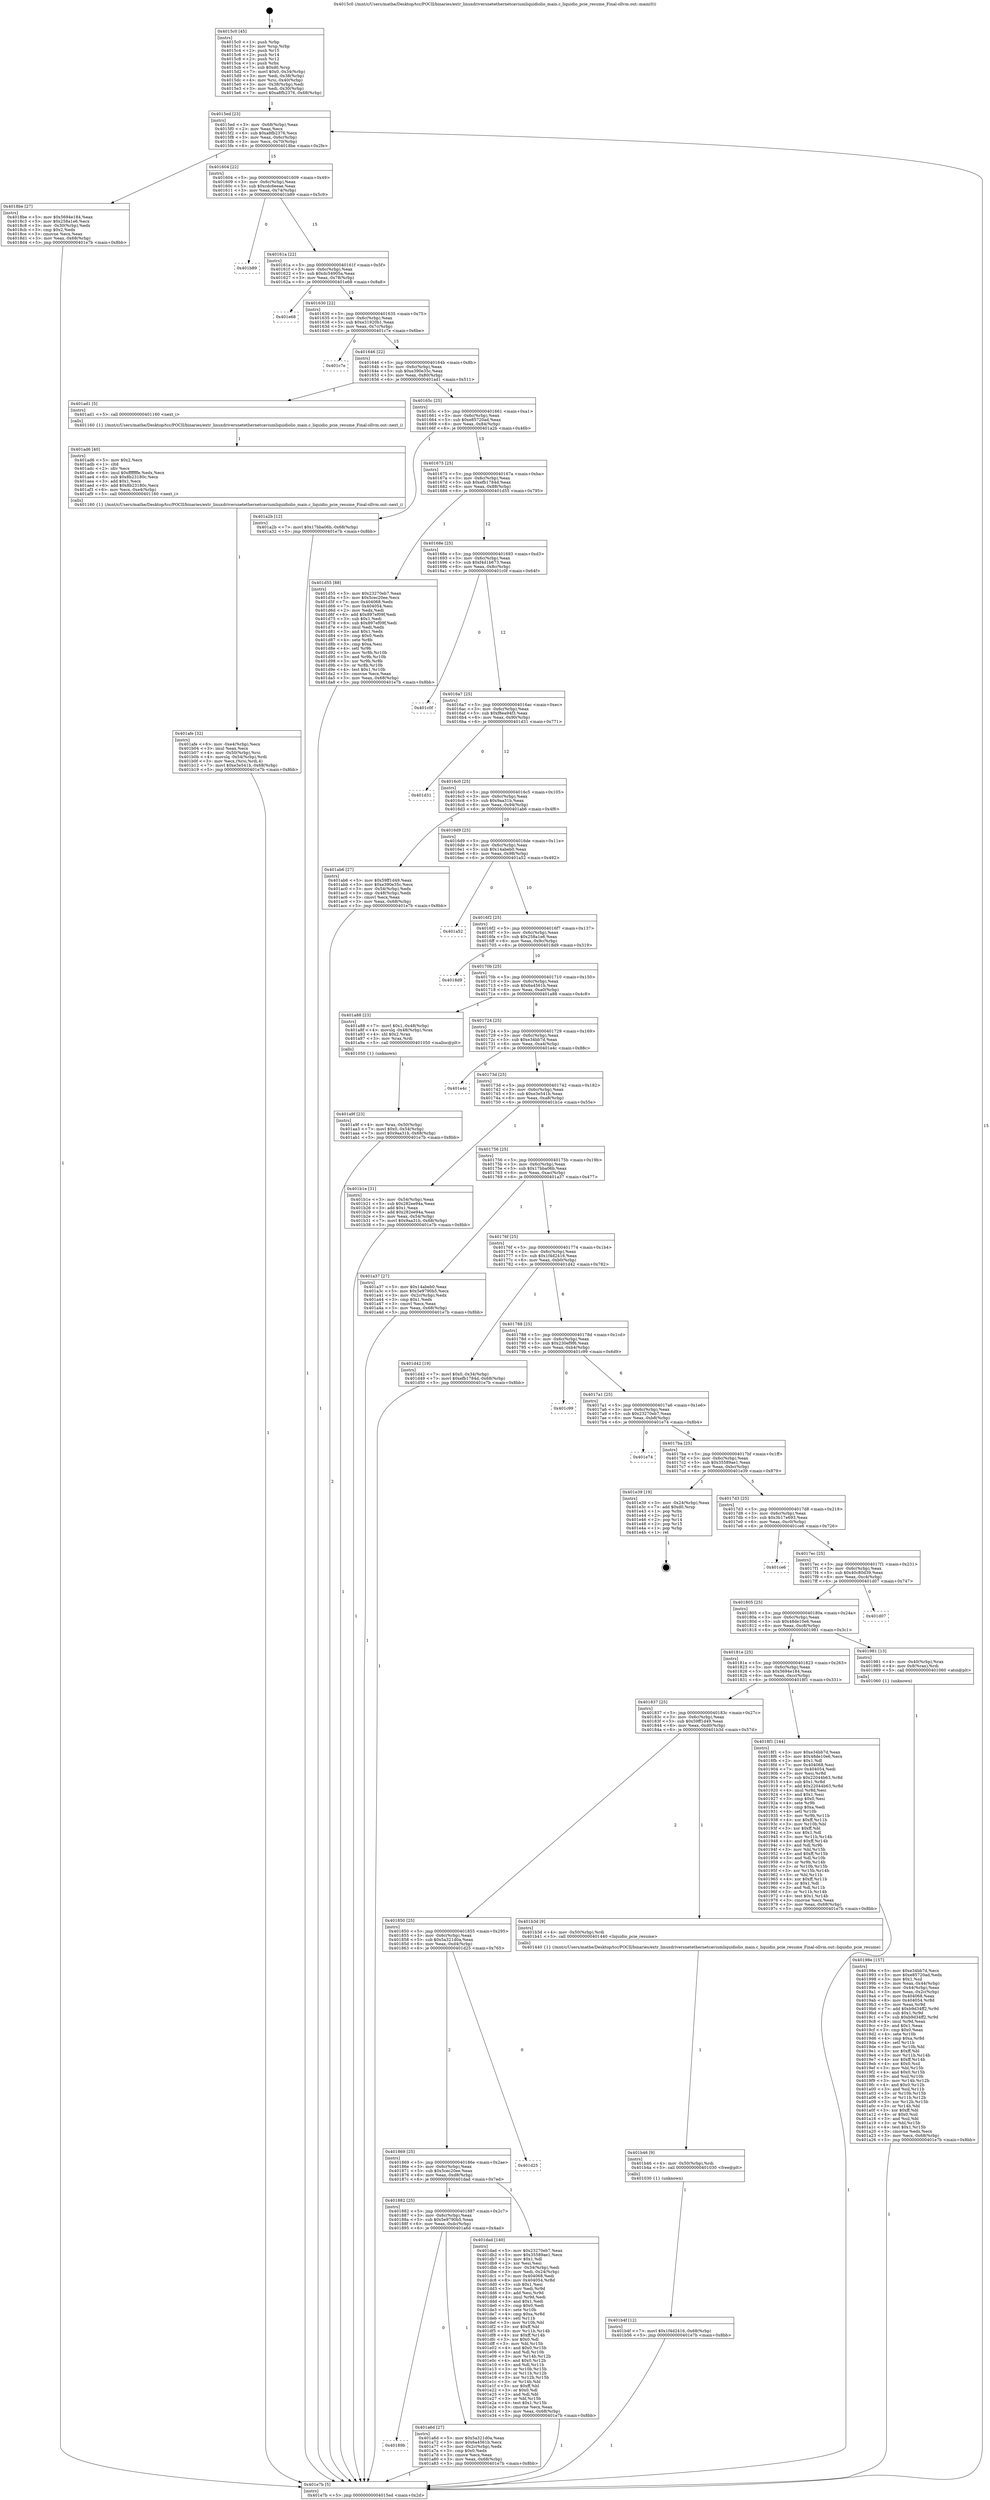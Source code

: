 digraph "0x4015c0" {
  label = "0x4015c0 (/mnt/c/Users/mathe/Desktop/tcc/POCII/binaries/extr_linuxdriversnetethernetcaviumliquidiolio_main.c_liquidio_pcie_resume_Final-ollvm.out::main(0))"
  labelloc = "t"
  node[shape=record]

  Entry [label="",width=0.3,height=0.3,shape=circle,fillcolor=black,style=filled]
  "0x4015ed" [label="{
     0x4015ed [23]\l
     | [instrs]\l
     &nbsp;&nbsp;0x4015ed \<+3\>: mov -0x68(%rbp),%eax\l
     &nbsp;&nbsp;0x4015f0 \<+2\>: mov %eax,%ecx\l
     &nbsp;&nbsp;0x4015f2 \<+6\>: sub $0xa8fb2376,%ecx\l
     &nbsp;&nbsp;0x4015f8 \<+3\>: mov %eax,-0x6c(%rbp)\l
     &nbsp;&nbsp;0x4015fb \<+3\>: mov %ecx,-0x70(%rbp)\l
     &nbsp;&nbsp;0x4015fe \<+6\>: je 00000000004018be \<main+0x2fe\>\l
  }"]
  "0x4018be" [label="{
     0x4018be [27]\l
     | [instrs]\l
     &nbsp;&nbsp;0x4018be \<+5\>: mov $0x5694e184,%eax\l
     &nbsp;&nbsp;0x4018c3 \<+5\>: mov $0x258a1e6,%ecx\l
     &nbsp;&nbsp;0x4018c8 \<+3\>: mov -0x30(%rbp),%edx\l
     &nbsp;&nbsp;0x4018cb \<+3\>: cmp $0x2,%edx\l
     &nbsp;&nbsp;0x4018ce \<+3\>: cmovne %ecx,%eax\l
     &nbsp;&nbsp;0x4018d1 \<+3\>: mov %eax,-0x68(%rbp)\l
     &nbsp;&nbsp;0x4018d4 \<+5\>: jmp 0000000000401e7b \<main+0x8bb\>\l
  }"]
  "0x401604" [label="{
     0x401604 [22]\l
     | [instrs]\l
     &nbsp;&nbsp;0x401604 \<+5\>: jmp 0000000000401609 \<main+0x49\>\l
     &nbsp;&nbsp;0x401609 \<+3\>: mov -0x6c(%rbp),%eax\l
     &nbsp;&nbsp;0x40160c \<+5\>: sub $0xcdc6eeae,%eax\l
     &nbsp;&nbsp;0x401611 \<+3\>: mov %eax,-0x74(%rbp)\l
     &nbsp;&nbsp;0x401614 \<+6\>: je 0000000000401b89 \<main+0x5c9\>\l
  }"]
  "0x401e7b" [label="{
     0x401e7b [5]\l
     | [instrs]\l
     &nbsp;&nbsp;0x401e7b \<+5\>: jmp 00000000004015ed \<main+0x2d\>\l
  }"]
  "0x4015c0" [label="{
     0x4015c0 [45]\l
     | [instrs]\l
     &nbsp;&nbsp;0x4015c0 \<+1\>: push %rbp\l
     &nbsp;&nbsp;0x4015c1 \<+3\>: mov %rsp,%rbp\l
     &nbsp;&nbsp;0x4015c4 \<+2\>: push %r15\l
     &nbsp;&nbsp;0x4015c6 \<+2\>: push %r14\l
     &nbsp;&nbsp;0x4015c8 \<+2\>: push %r12\l
     &nbsp;&nbsp;0x4015ca \<+1\>: push %rbx\l
     &nbsp;&nbsp;0x4015cb \<+7\>: sub $0xd0,%rsp\l
     &nbsp;&nbsp;0x4015d2 \<+7\>: movl $0x0,-0x34(%rbp)\l
     &nbsp;&nbsp;0x4015d9 \<+3\>: mov %edi,-0x38(%rbp)\l
     &nbsp;&nbsp;0x4015dc \<+4\>: mov %rsi,-0x40(%rbp)\l
     &nbsp;&nbsp;0x4015e0 \<+3\>: mov -0x38(%rbp),%edi\l
     &nbsp;&nbsp;0x4015e3 \<+3\>: mov %edi,-0x30(%rbp)\l
     &nbsp;&nbsp;0x4015e6 \<+7\>: movl $0xa8fb2376,-0x68(%rbp)\l
  }"]
  Exit [label="",width=0.3,height=0.3,shape=circle,fillcolor=black,style=filled,peripheries=2]
  "0x401b89" [label="{
     0x401b89\l
  }", style=dashed]
  "0x40161a" [label="{
     0x40161a [22]\l
     | [instrs]\l
     &nbsp;&nbsp;0x40161a \<+5\>: jmp 000000000040161f \<main+0x5f\>\l
     &nbsp;&nbsp;0x40161f \<+3\>: mov -0x6c(%rbp),%eax\l
     &nbsp;&nbsp;0x401622 \<+5\>: sub $0xdc54905a,%eax\l
     &nbsp;&nbsp;0x401627 \<+3\>: mov %eax,-0x78(%rbp)\l
     &nbsp;&nbsp;0x40162a \<+6\>: je 0000000000401e68 \<main+0x8a8\>\l
  }"]
  "0x401b4f" [label="{
     0x401b4f [12]\l
     | [instrs]\l
     &nbsp;&nbsp;0x401b4f \<+7\>: movl $0x1f4d2416,-0x68(%rbp)\l
     &nbsp;&nbsp;0x401b56 \<+5\>: jmp 0000000000401e7b \<main+0x8bb\>\l
  }"]
  "0x401e68" [label="{
     0x401e68\l
  }", style=dashed]
  "0x401630" [label="{
     0x401630 [22]\l
     | [instrs]\l
     &nbsp;&nbsp;0x401630 \<+5\>: jmp 0000000000401635 \<main+0x75\>\l
     &nbsp;&nbsp;0x401635 \<+3\>: mov -0x6c(%rbp),%eax\l
     &nbsp;&nbsp;0x401638 \<+5\>: sub $0xe31920b1,%eax\l
     &nbsp;&nbsp;0x40163d \<+3\>: mov %eax,-0x7c(%rbp)\l
     &nbsp;&nbsp;0x401640 \<+6\>: je 0000000000401c7e \<main+0x6be\>\l
  }"]
  "0x401b46" [label="{
     0x401b46 [9]\l
     | [instrs]\l
     &nbsp;&nbsp;0x401b46 \<+4\>: mov -0x50(%rbp),%rdi\l
     &nbsp;&nbsp;0x401b4a \<+5\>: call 0000000000401030 \<free@plt\>\l
     | [calls]\l
     &nbsp;&nbsp;0x401030 \{1\} (unknown)\l
  }"]
  "0x401c7e" [label="{
     0x401c7e\l
  }", style=dashed]
  "0x401646" [label="{
     0x401646 [22]\l
     | [instrs]\l
     &nbsp;&nbsp;0x401646 \<+5\>: jmp 000000000040164b \<main+0x8b\>\l
     &nbsp;&nbsp;0x40164b \<+3\>: mov -0x6c(%rbp),%eax\l
     &nbsp;&nbsp;0x40164e \<+5\>: sub $0xe390e35c,%eax\l
     &nbsp;&nbsp;0x401653 \<+3\>: mov %eax,-0x80(%rbp)\l
     &nbsp;&nbsp;0x401656 \<+6\>: je 0000000000401ad1 \<main+0x511\>\l
  }"]
  "0x401afe" [label="{
     0x401afe [32]\l
     | [instrs]\l
     &nbsp;&nbsp;0x401afe \<+6\>: mov -0xe4(%rbp),%ecx\l
     &nbsp;&nbsp;0x401b04 \<+3\>: imul %eax,%ecx\l
     &nbsp;&nbsp;0x401b07 \<+4\>: mov -0x50(%rbp),%rsi\l
     &nbsp;&nbsp;0x401b0b \<+4\>: movslq -0x54(%rbp),%rdi\l
     &nbsp;&nbsp;0x401b0f \<+3\>: mov %ecx,(%rsi,%rdi,4)\l
     &nbsp;&nbsp;0x401b12 \<+7\>: movl $0xe3e541b,-0x68(%rbp)\l
     &nbsp;&nbsp;0x401b19 \<+5\>: jmp 0000000000401e7b \<main+0x8bb\>\l
  }"]
  "0x401ad1" [label="{
     0x401ad1 [5]\l
     | [instrs]\l
     &nbsp;&nbsp;0x401ad1 \<+5\>: call 0000000000401160 \<next_i\>\l
     | [calls]\l
     &nbsp;&nbsp;0x401160 \{1\} (/mnt/c/Users/mathe/Desktop/tcc/POCII/binaries/extr_linuxdriversnetethernetcaviumliquidiolio_main.c_liquidio_pcie_resume_Final-ollvm.out::next_i)\l
  }"]
  "0x40165c" [label="{
     0x40165c [25]\l
     | [instrs]\l
     &nbsp;&nbsp;0x40165c \<+5\>: jmp 0000000000401661 \<main+0xa1\>\l
     &nbsp;&nbsp;0x401661 \<+3\>: mov -0x6c(%rbp),%eax\l
     &nbsp;&nbsp;0x401664 \<+5\>: sub $0xe85720ad,%eax\l
     &nbsp;&nbsp;0x401669 \<+6\>: mov %eax,-0x84(%rbp)\l
     &nbsp;&nbsp;0x40166f \<+6\>: je 0000000000401a2b \<main+0x46b\>\l
  }"]
  "0x401ad6" [label="{
     0x401ad6 [40]\l
     | [instrs]\l
     &nbsp;&nbsp;0x401ad6 \<+5\>: mov $0x2,%ecx\l
     &nbsp;&nbsp;0x401adb \<+1\>: cltd\l
     &nbsp;&nbsp;0x401adc \<+2\>: idiv %ecx\l
     &nbsp;&nbsp;0x401ade \<+6\>: imul $0xfffffffe,%edx,%ecx\l
     &nbsp;&nbsp;0x401ae4 \<+6\>: sub $0x8b23180c,%ecx\l
     &nbsp;&nbsp;0x401aea \<+3\>: add $0x1,%ecx\l
     &nbsp;&nbsp;0x401aed \<+6\>: add $0x8b23180c,%ecx\l
     &nbsp;&nbsp;0x401af3 \<+6\>: mov %ecx,-0xe4(%rbp)\l
     &nbsp;&nbsp;0x401af9 \<+5\>: call 0000000000401160 \<next_i\>\l
     | [calls]\l
     &nbsp;&nbsp;0x401160 \{1\} (/mnt/c/Users/mathe/Desktop/tcc/POCII/binaries/extr_linuxdriversnetethernetcaviumliquidiolio_main.c_liquidio_pcie_resume_Final-ollvm.out::next_i)\l
  }"]
  "0x401a2b" [label="{
     0x401a2b [12]\l
     | [instrs]\l
     &nbsp;&nbsp;0x401a2b \<+7\>: movl $0x17bba06b,-0x68(%rbp)\l
     &nbsp;&nbsp;0x401a32 \<+5\>: jmp 0000000000401e7b \<main+0x8bb\>\l
  }"]
  "0x401675" [label="{
     0x401675 [25]\l
     | [instrs]\l
     &nbsp;&nbsp;0x401675 \<+5\>: jmp 000000000040167a \<main+0xba\>\l
     &nbsp;&nbsp;0x40167a \<+3\>: mov -0x6c(%rbp),%eax\l
     &nbsp;&nbsp;0x40167d \<+5\>: sub $0xefb1784d,%eax\l
     &nbsp;&nbsp;0x401682 \<+6\>: mov %eax,-0x88(%rbp)\l
     &nbsp;&nbsp;0x401688 \<+6\>: je 0000000000401d55 \<main+0x795\>\l
  }"]
  "0x401a9f" [label="{
     0x401a9f [23]\l
     | [instrs]\l
     &nbsp;&nbsp;0x401a9f \<+4\>: mov %rax,-0x50(%rbp)\l
     &nbsp;&nbsp;0x401aa3 \<+7\>: movl $0x0,-0x54(%rbp)\l
     &nbsp;&nbsp;0x401aaa \<+7\>: movl $0x9aa31b,-0x68(%rbp)\l
     &nbsp;&nbsp;0x401ab1 \<+5\>: jmp 0000000000401e7b \<main+0x8bb\>\l
  }"]
  "0x401d55" [label="{
     0x401d55 [88]\l
     | [instrs]\l
     &nbsp;&nbsp;0x401d55 \<+5\>: mov $0x23270eb7,%eax\l
     &nbsp;&nbsp;0x401d5a \<+5\>: mov $0x5cec20ee,%ecx\l
     &nbsp;&nbsp;0x401d5f \<+7\>: mov 0x404068,%edx\l
     &nbsp;&nbsp;0x401d66 \<+7\>: mov 0x404054,%esi\l
     &nbsp;&nbsp;0x401d6d \<+2\>: mov %edx,%edi\l
     &nbsp;&nbsp;0x401d6f \<+6\>: add $0x897ef09f,%edi\l
     &nbsp;&nbsp;0x401d75 \<+3\>: sub $0x1,%edi\l
     &nbsp;&nbsp;0x401d78 \<+6\>: sub $0x897ef09f,%edi\l
     &nbsp;&nbsp;0x401d7e \<+3\>: imul %edi,%edx\l
     &nbsp;&nbsp;0x401d81 \<+3\>: and $0x1,%edx\l
     &nbsp;&nbsp;0x401d84 \<+3\>: cmp $0x0,%edx\l
     &nbsp;&nbsp;0x401d87 \<+4\>: sete %r8b\l
     &nbsp;&nbsp;0x401d8b \<+3\>: cmp $0xa,%esi\l
     &nbsp;&nbsp;0x401d8e \<+4\>: setl %r9b\l
     &nbsp;&nbsp;0x401d92 \<+3\>: mov %r8b,%r10b\l
     &nbsp;&nbsp;0x401d95 \<+3\>: and %r9b,%r10b\l
     &nbsp;&nbsp;0x401d98 \<+3\>: xor %r9b,%r8b\l
     &nbsp;&nbsp;0x401d9b \<+3\>: or %r8b,%r10b\l
     &nbsp;&nbsp;0x401d9e \<+4\>: test $0x1,%r10b\l
     &nbsp;&nbsp;0x401da2 \<+3\>: cmovne %ecx,%eax\l
     &nbsp;&nbsp;0x401da5 \<+3\>: mov %eax,-0x68(%rbp)\l
     &nbsp;&nbsp;0x401da8 \<+5\>: jmp 0000000000401e7b \<main+0x8bb\>\l
  }"]
  "0x40168e" [label="{
     0x40168e [25]\l
     | [instrs]\l
     &nbsp;&nbsp;0x40168e \<+5\>: jmp 0000000000401693 \<main+0xd3\>\l
     &nbsp;&nbsp;0x401693 \<+3\>: mov -0x6c(%rbp),%eax\l
     &nbsp;&nbsp;0x401696 \<+5\>: sub $0xf4d1b673,%eax\l
     &nbsp;&nbsp;0x40169b \<+6\>: mov %eax,-0x8c(%rbp)\l
     &nbsp;&nbsp;0x4016a1 \<+6\>: je 0000000000401c0f \<main+0x64f\>\l
  }"]
  "0x40189b" [label="{
     0x40189b\l
  }", style=dashed]
  "0x401c0f" [label="{
     0x401c0f\l
  }", style=dashed]
  "0x4016a7" [label="{
     0x4016a7 [25]\l
     | [instrs]\l
     &nbsp;&nbsp;0x4016a7 \<+5\>: jmp 00000000004016ac \<main+0xec\>\l
     &nbsp;&nbsp;0x4016ac \<+3\>: mov -0x6c(%rbp),%eax\l
     &nbsp;&nbsp;0x4016af \<+5\>: sub $0xf8ea94f3,%eax\l
     &nbsp;&nbsp;0x4016b4 \<+6\>: mov %eax,-0x90(%rbp)\l
     &nbsp;&nbsp;0x4016ba \<+6\>: je 0000000000401d31 \<main+0x771\>\l
  }"]
  "0x401a6d" [label="{
     0x401a6d [27]\l
     | [instrs]\l
     &nbsp;&nbsp;0x401a6d \<+5\>: mov $0x5a321d0a,%eax\l
     &nbsp;&nbsp;0x401a72 \<+5\>: mov $0x6a4561b,%ecx\l
     &nbsp;&nbsp;0x401a77 \<+3\>: mov -0x2c(%rbp),%edx\l
     &nbsp;&nbsp;0x401a7a \<+3\>: cmp $0x0,%edx\l
     &nbsp;&nbsp;0x401a7d \<+3\>: cmove %ecx,%eax\l
     &nbsp;&nbsp;0x401a80 \<+3\>: mov %eax,-0x68(%rbp)\l
     &nbsp;&nbsp;0x401a83 \<+5\>: jmp 0000000000401e7b \<main+0x8bb\>\l
  }"]
  "0x401d31" [label="{
     0x401d31\l
  }", style=dashed]
  "0x4016c0" [label="{
     0x4016c0 [25]\l
     | [instrs]\l
     &nbsp;&nbsp;0x4016c0 \<+5\>: jmp 00000000004016c5 \<main+0x105\>\l
     &nbsp;&nbsp;0x4016c5 \<+3\>: mov -0x6c(%rbp),%eax\l
     &nbsp;&nbsp;0x4016c8 \<+5\>: sub $0x9aa31b,%eax\l
     &nbsp;&nbsp;0x4016cd \<+6\>: mov %eax,-0x94(%rbp)\l
     &nbsp;&nbsp;0x4016d3 \<+6\>: je 0000000000401ab6 \<main+0x4f6\>\l
  }"]
  "0x401882" [label="{
     0x401882 [25]\l
     | [instrs]\l
     &nbsp;&nbsp;0x401882 \<+5\>: jmp 0000000000401887 \<main+0x2c7\>\l
     &nbsp;&nbsp;0x401887 \<+3\>: mov -0x6c(%rbp),%eax\l
     &nbsp;&nbsp;0x40188a \<+5\>: sub $0x5e9790b5,%eax\l
     &nbsp;&nbsp;0x40188f \<+6\>: mov %eax,-0xdc(%rbp)\l
     &nbsp;&nbsp;0x401895 \<+6\>: je 0000000000401a6d \<main+0x4ad\>\l
  }"]
  "0x401ab6" [label="{
     0x401ab6 [27]\l
     | [instrs]\l
     &nbsp;&nbsp;0x401ab6 \<+5\>: mov $0x59ff1d49,%eax\l
     &nbsp;&nbsp;0x401abb \<+5\>: mov $0xe390e35c,%ecx\l
     &nbsp;&nbsp;0x401ac0 \<+3\>: mov -0x54(%rbp),%edx\l
     &nbsp;&nbsp;0x401ac3 \<+3\>: cmp -0x48(%rbp),%edx\l
     &nbsp;&nbsp;0x401ac6 \<+3\>: cmovl %ecx,%eax\l
     &nbsp;&nbsp;0x401ac9 \<+3\>: mov %eax,-0x68(%rbp)\l
     &nbsp;&nbsp;0x401acc \<+5\>: jmp 0000000000401e7b \<main+0x8bb\>\l
  }"]
  "0x4016d9" [label="{
     0x4016d9 [25]\l
     | [instrs]\l
     &nbsp;&nbsp;0x4016d9 \<+5\>: jmp 00000000004016de \<main+0x11e\>\l
     &nbsp;&nbsp;0x4016de \<+3\>: mov -0x6c(%rbp),%eax\l
     &nbsp;&nbsp;0x4016e1 \<+5\>: sub $0x14abeb0,%eax\l
     &nbsp;&nbsp;0x4016e6 \<+6\>: mov %eax,-0x98(%rbp)\l
     &nbsp;&nbsp;0x4016ec \<+6\>: je 0000000000401a52 \<main+0x492\>\l
  }"]
  "0x401dad" [label="{
     0x401dad [140]\l
     | [instrs]\l
     &nbsp;&nbsp;0x401dad \<+5\>: mov $0x23270eb7,%eax\l
     &nbsp;&nbsp;0x401db2 \<+5\>: mov $0x35589ae1,%ecx\l
     &nbsp;&nbsp;0x401db7 \<+2\>: mov $0x1,%dl\l
     &nbsp;&nbsp;0x401db9 \<+2\>: xor %esi,%esi\l
     &nbsp;&nbsp;0x401dbb \<+3\>: mov -0x34(%rbp),%edi\l
     &nbsp;&nbsp;0x401dbe \<+3\>: mov %edi,-0x24(%rbp)\l
     &nbsp;&nbsp;0x401dc1 \<+7\>: mov 0x404068,%edi\l
     &nbsp;&nbsp;0x401dc8 \<+8\>: mov 0x404054,%r8d\l
     &nbsp;&nbsp;0x401dd0 \<+3\>: sub $0x1,%esi\l
     &nbsp;&nbsp;0x401dd3 \<+3\>: mov %edi,%r9d\l
     &nbsp;&nbsp;0x401dd6 \<+3\>: add %esi,%r9d\l
     &nbsp;&nbsp;0x401dd9 \<+4\>: imul %r9d,%edi\l
     &nbsp;&nbsp;0x401ddd \<+3\>: and $0x1,%edi\l
     &nbsp;&nbsp;0x401de0 \<+3\>: cmp $0x0,%edi\l
     &nbsp;&nbsp;0x401de3 \<+4\>: sete %r10b\l
     &nbsp;&nbsp;0x401de7 \<+4\>: cmp $0xa,%r8d\l
     &nbsp;&nbsp;0x401deb \<+4\>: setl %r11b\l
     &nbsp;&nbsp;0x401def \<+3\>: mov %r10b,%bl\l
     &nbsp;&nbsp;0x401df2 \<+3\>: xor $0xff,%bl\l
     &nbsp;&nbsp;0x401df5 \<+3\>: mov %r11b,%r14b\l
     &nbsp;&nbsp;0x401df8 \<+4\>: xor $0xff,%r14b\l
     &nbsp;&nbsp;0x401dfc \<+3\>: xor $0x0,%dl\l
     &nbsp;&nbsp;0x401dff \<+3\>: mov %bl,%r15b\l
     &nbsp;&nbsp;0x401e02 \<+4\>: and $0x0,%r15b\l
     &nbsp;&nbsp;0x401e06 \<+3\>: and %dl,%r10b\l
     &nbsp;&nbsp;0x401e09 \<+3\>: mov %r14b,%r12b\l
     &nbsp;&nbsp;0x401e0c \<+4\>: and $0x0,%r12b\l
     &nbsp;&nbsp;0x401e10 \<+3\>: and %dl,%r11b\l
     &nbsp;&nbsp;0x401e13 \<+3\>: or %r10b,%r15b\l
     &nbsp;&nbsp;0x401e16 \<+3\>: or %r11b,%r12b\l
     &nbsp;&nbsp;0x401e19 \<+3\>: xor %r12b,%r15b\l
     &nbsp;&nbsp;0x401e1c \<+3\>: or %r14b,%bl\l
     &nbsp;&nbsp;0x401e1f \<+3\>: xor $0xff,%bl\l
     &nbsp;&nbsp;0x401e22 \<+3\>: or $0x0,%dl\l
     &nbsp;&nbsp;0x401e25 \<+2\>: and %dl,%bl\l
     &nbsp;&nbsp;0x401e27 \<+3\>: or %bl,%r15b\l
     &nbsp;&nbsp;0x401e2a \<+4\>: test $0x1,%r15b\l
     &nbsp;&nbsp;0x401e2e \<+3\>: cmovne %ecx,%eax\l
     &nbsp;&nbsp;0x401e31 \<+3\>: mov %eax,-0x68(%rbp)\l
     &nbsp;&nbsp;0x401e34 \<+5\>: jmp 0000000000401e7b \<main+0x8bb\>\l
  }"]
  "0x401a52" [label="{
     0x401a52\l
  }", style=dashed]
  "0x4016f2" [label="{
     0x4016f2 [25]\l
     | [instrs]\l
     &nbsp;&nbsp;0x4016f2 \<+5\>: jmp 00000000004016f7 \<main+0x137\>\l
     &nbsp;&nbsp;0x4016f7 \<+3\>: mov -0x6c(%rbp),%eax\l
     &nbsp;&nbsp;0x4016fa \<+5\>: sub $0x258a1e6,%eax\l
     &nbsp;&nbsp;0x4016ff \<+6\>: mov %eax,-0x9c(%rbp)\l
     &nbsp;&nbsp;0x401705 \<+6\>: je 00000000004018d9 \<main+0x319\>\l
  }"]
  "0x401869" [label="{
     0x401869 [25]\l
     | [instrs]\l
     &nbsp;&nbsp;0x401869 \<+5\>: jmp 000000000040186e \<main+0x2ae\>\l
     &nbsp;&nbsp;0x40186e \<+3\>: mov -0x6c(%rbp),%eax\l
     &nbsp;&nbsp;0x401871 \<+5\>: sub $0x5cec20ee,%eax\l
     &nbsp;&nbsp;0x401876 \<+6\>: mov %eax,-0xd8(%rbp)\l
     &nbsp;&nbsp;0x40187c \<+6\>: je 0000000000401dad \<main+0x7ed\>\l
  }"]
  "0x4018d9" [label="{
     0x4018d9\l
  }", style=dashed]
  "0x40170b" [label="{
     0x40170b [25]\l
     | [instrs]\l
     &nbsp;&nbsp;0x40170b \<+5\>: jmp 0000000000401710 \<main+0x150\>\l
     &nbsp;&nbsp;0x401710 \<+3\>: mov -0x6c(%rbp),%eax\l
     &nbsp;&nbsp;0x401713 \<+5\>: sub $0x6a4561b,%eax\l
     &nbsp;&nbsp;0x401718 \<+6\>: mov %eax,-0xa0(%rbp)\l
     &nbsp;&nbsp;0x40171e \<+6\>: je 0000000000401a88 \<main+0x4c8\>\l
  }"]
  "0x401d25" [label="{
     0x401d25\l
  }", style=dashed]
  "0x401a88" [label="{
     0x401a88 [23]\l
     | [instrs]\l
     &nbsp;&nbsp;0x401a88 \<+7\>: movl $0x1,-0x48(%rbp)\l
     &nbsp;&nbsp;0x401a8f \<+4\>: movslq -0x48(%rbp),%rax\l
     &nbsp;&nbsp;0x401a93 \<+4\>: shl $0x2,%rax\l
     &nbsp;&nbsp;0x401a97 \<+3\>: mov %rax,%rdi\l
     &nbsp;&nbsp;0x401a9a \<+5\>: call 0000000000401050 \<malloc@plt\>\l
     | [calls]\l
     &nbsp;&nbsp;0x401050 \{1\} (unknown)\l
  }"]
  "0x401724" [label="{
     0x401724 [25]\l
     | [instrs]\l
     &nbsp;&nbsp;0x401724 \<+5\>: jmp 0000000000401729 \<main+0x169\>\l
     &nbsp;&nbsp;0x401729 \<+3\>: mov -0x6c(%rbp),%eax\l
     &nbsp;&nbsp;0x40172c \<+5\>: sub $0xe34bb7d,%eax\l
     &nbsp;&nbsp;0x401731 \<+6\>: mov %eax,-0xa4(%rbp)\l
     &nbsp;&nbsp;0x401737 \<+6\>: je 0000000000401e4c \<main+0x88c\>\l
  }"]
  "0x401850" [label="{
     0x401850 [25]\l
     | [instrs]\l
     &nbsp;&nbsp;0x401850 \<+5\>: jmp 0000000000401855 \<main+0x295\>\l
     &nbsp;&nbsp;0x401855 \<+3\>: mov -0x6c(%rbp),%eax\l
     &nbsp;&nbsp;0x401858 \<+5\>: sub $0x5a321d0a,%eax\l
     &nbsp;&nbsp;0x40185d \<+6\>: mov %eax,-0xd4(%rbp)\l
     &nbsp;&nbsp;0x401863 \<+6\>: je 0000000000401d25 \<main+0x765\>\l
  }"]
  "0x401e4c" [label="{
     0x401e4c\l
  }", style=dashed]
  "0x40173d" [label="{
     0x40173d [25]\l
     | [instrs]\l
     &nbsp;&nbsp;0x40173d \<+5\>: jmp 0000000000401742 \<main+0x182\>\l
     &nbsp;&nbsp;0x401742 \<+3\>: mov -0x6c(%rbp),%eax\l
     &nbsp;&nbsp;0x401745 \<+5\>: sub $0xe3e541b,%eax\l
     &nbsp;&nbsp;0x40174a \<+6\>: mov %eax,-0xa8(%rbp)\l
     &nbsp;&nbsp;0x401750 \<+6\>: je 0000000000401b1e \<main+0x55e\>\l
  }"]
  "0x401b3d" [label="{
     0x401b3d [9]\l
     | [instrs]\l
     &nbsp;&nbsp;0x401b3d \<+4\>: mov -0x50(%rbp),%rdi\l
     &nbsp;&nbsp;0x401b41 \<+5\>: call 0000000000401440 \<liquidio_pcie_resume\>\l
     | [calls]\l
     &nbsp;&nbsp;0x401440 \{1\} (/mnt/c/Users/mathe/Desktop/tcc/POCII/binaries/extr_linuxdriversnetethernetcaviumliquidiolio_main.c_liquidio_pcie_resume_Final-ollvm.out::liquidio_pcie_resume)\l
  }"]
  "0x401b1e" [label="{
     0x401b1e [31]\l
     | [instrs]\l
     &nbsp;&nbsp;0x401b1e \<+3\>: mov -0x54(%rbp),%eax\l
     &nbsp;&nbsp;0x401b21 \<+5\>: sub $0x282ee94a,%eax\l
     &nbsp;&nbsp;0x401b26 \<+3\>: add $0x1,%eax\l
     &nbsp;&nbsp;0x401b29 \<+5\>: add $0x282ee94a,%eax\l
     &nbsp;&nbsp;0x401b2e \<+3\>: mov %eax,-0x54(%rbp)\l
     &nbsp;&nbsp;0x401b31 \<+7\>: movl $0x9aa31b,-0x68(%rbp)\l
     &nbsp;&nbsp;0x401b38 \<+5\>: jmp 0000000000401e7b \<main+0x8bb\>\l
  }"]
  "0x401756" [label="{
     0x401756 [25]\l
     | [instrs]\l
     &nbsp;&nbsp;0x401756 \<+5\>: jmp 000000000040175b \<main+0x19b\>\l
     &nbsp;&nbsp;0x40175b \<+3\>: mov -0x6c(%rbp),%eax\l
     &nbsp;&nbsp;0x40175e \<+5\>: sub $0x17bba06b,%eax\l
     &nbsp;&nbsp;0x401763 \<+6\>: mov %eax,-0xac(%rbp)\l
     &nbsp;&nbsp;0x401769 \<+6\>: je 0000000000401a37 \<main+0x477\>\l
  }"]
  "0x40198e" [label="{
     0x40198e [157]\l
     | [instrs]\l
     &nbsp;&nbsp;0x40198e \<+5\>: mov $0xe34bb7d,%ecx\l
     &nbsp;&nbsp;0x401993 \<+5\>: mov $0xe85720ad,%edx\l
     &nbsp;&nbsp;0x401998 \<+3\>: mov $0x1,%sil\l
     &nbsp;&nbsp;0x40199b \<+3\>: mov %eax,-0x44(%rbp)\l
     &nbsp;&nbsp;0x40199e \<+3\>: mov -0x44(%rbp),%eax\l
     &nbsp;&nbsp;0x4019a1 \<+3\>: mov %eax,-0x2c(%rbp)\l
     &nbsp;&nbsp;0x4019a4 \<+7\>: mov 0x404068,%eax\l
     &nbsp;&nbsp;0x4019ab \<+8\>: mov 0x404054,%r8d\l
     &nbsp;&nbsp;0x4019b3 \<+3\>: mov %eax,%r9d\l
     &nbsp;&nbsp;0x4019b6 \<+7\>: add $0xb9d34ff2,%r9d\l
     &nbsp;&nbsp;0x4019bd \<+4\>: sub $0x1,%r9d\l
     &nbsp;&nbsp;0x4019c1 \<+7\>: sub $0xb9d34ff2,%r9d\l
     &nbsp;&nbsp;0x4019c8 \<+4\>: imul %r9d,%eax\l
     &nbsp;&nbsp;0x4019cc \<+3\>: and $0x1,%eax\l
     &nbsp;&nbsp;0x4019cf \<+3\>: cmp $0x0,%eax\l
     &nbsp;&nbsp;0x4019d2 \<+4\>: sete %r10b\l
     &nbsp;&nbsp;0x4019d6 \<+4\>: cmp $0xa,%r8d\l
     &nbsp;&nbsp;0x4019da \<+4\>: setl %r11b\l
     &nbsp;&nbsp;0x4019de \<+3\>: mov %r10b,%bl\l
     &nbsp;&nbsp;0x4019e1 \<+3\>: xor $0xff,%bl\l
     &nbsp;&nbsp;0x4019e4 \<+3\>: mov %r11b,%r14b\l
     &nbsp;&nbsp;0x4019e7 \<+4\>: xor $0xff,%r14b\l
     &nbsp;&nbsp;0x4019eb \<+4\>: xor $0x0,%sil\l
     &nbsp;&nbsp;0x4019ef \<+3\>: mov %bl,%r15b\l
     &nbsp;&nbsp;0x4019f2 \<+4\>: and $0x0,%r15b\l
     &nbsp;&nbsp;0x4019f6 \<+3\>: and %sil,%r10b\l
     &nbsp;&nbsp;0x4019f9 \<+3\>: mov %r14b,%r12b\l
     &nbsp;&nbsp;0x4019fc \<+4\>: and $0x0,%r12b\l
     &nbsp;&nbsp;0x401a00 \<+3\>: and %sil,%r11b\l
     &nbsp;&nbsp;0x401a03 \<+3\>: or %r10b,%r15b\l
     &nbsp;&nbsp;0x401a06 \<+3\>: or %r11b,%r12b\l
     &nbsp;&nbsp;0x401a09 \<+3\>: xor %r12b,%r15b\l
     &nbsp;&nbsp;0x401a0c \<+3\>: or %r14b,%bl\l
     &nbsp;&nbsp;0x401a0f \<+3\>: xor $0xff,%bl\l
     &nbsp;&nbsp;0x401a12 \<+4\>: or $0x0,%sil\l
     &nbsp;&nbsp;0x401a16 \<+3\>: and %sil,%bl\l
     &nbsp;&nbsp;0x401a19 \<+3\>: or %bl,%r15b\l
     &nbsp;&nbsp;0x401a1c \<+4\>: test $0x1,%r15b\l
     &nbsp;&nbsp;0x401a20 \<+3\>: cmovne %edx,%ecx\l
     &nbsp;&nbsp;0x401a23 \<+3\>: mov %ecx,-0x68(%rbp)\l
     &nbsp;&nbsp;0x401a26 \<+5\>: jmp 0000000000401e7b \<main+0x8bb\>\l
  }"]
  "0x401a37" [label="{
     0x401a37 [27]\l
     | [instrs]\l
     &nbsp;&nbsp;0x401a37 \<+5\>: mov $0x14abeb0,%eax\l
     &nbsp;&nbsp;0x401a3c \<+5\>: mov $0x5e9790b5,%ecx\l
     &nbsp;&nbsp;0x401a41 \<+3\>: mov -0x2c(%rbp),%edx\l
     &nbsp;&nbsp;0x401a44 \<+3\>: cmp $0x1,%edx\l
     &nbsp;&nbsp;0x401a47 \<+3\>: cmovl %ecx,%eax\l
     &nbsp;&nbsp;0x401a4a \<+3\>: mov %eax,-0x68(%rbp)\l
     &nbsp;&nbsp;0x401a4d \<+5\>: jmp 0000000000401e7b \<main+0x8bb\>\l
  }"]
  "0x40176f" [label="{
     0x40176f [25]\l
     | [instrs]\l
     &nbsp;&nbsp;0x40176f \<+5\>: jmp 0000000000401774 \<main+0x1b4\>\l
     &nbsp;&nbsp;0x401774 \<+3\>: mov -0x6c(%rbp),%eax\l
     &nbsp;&nbsp;0x401777 \<+5\>: sub $0x1f4d2416,%eax\l
     &nbsp;&nbsp;0x40177c \<+6\>: mov %eax,-0xb0(%rbp)\l
     &nbsp;&nbsp;0x401782 \<+6\>: je 0000000000401d42 \<main+0x782\>\l
  }"]
  "0x401837" [label="{
     0x401837 [25]\l
     | [instrs]\l
     &nbsp;&nbsp;0x401837 \<+5\>: jmp 000000000040183c \<main+0x27c\>\l
     &nbsp;&nbsp;0x40183c \<+3\>: mov -0x6c(%rbp),%eax\l
     &nbsp;&nbsp;0x40183f \<+5\>: sub $0x59ff1d49,%eax\l
     &nbsp;&nbsp;0x401844 \<+6\>: mov %eax,-0xd0(%rbp)\l
     &nbsp;&nbsp;0x40184a \<+6\>: je 0000000000401b3d \<main+0x57d\>\l
  }"]
  "0x401d42" [label="{
     0x401d42 [19]\l
     | [instrs]\l
     &nbsp;&nbsp;0x401d42 \<+7\>: movl $0x0,-0x34(%rbp)\l
     &nbsp;&nbsp;0x401d49 \<+7\>: movl $0xefb1784d,-0x68(%rbp)\l
     &nbsp;&nbsp;0x401d50 \<+5\>: jmp 0000000000401e7b \<main+0x8bb\>\l
  }"]
  "0x401788" [label="{
     0x401788 [25]\l
     | [instrs]\l
     &nbsp;&nbsp;0x401788 \<+5\>: jmp 000000000040178d \<main+0x1cd\>\l
     &nbsp;&nbsp;0x40178d \<+3\>: mov -0x6c(%rbp),%eax\l
     &nbsp;&nbsp;0x401790 \<+5\>: sub $0x230ef9f6,%eax\l
     &nbsp;&nbsp;0x401795 \<+6\>: mov %eax,-0xb4(%rbp)\l
     &nbsp;&nbsp;0x40179b \<+6\>: je 0000000000401c99 \<main+0x6d9\>\l
  }"]
  "0x4018f1" [label="{
     0x4018f1 [144]\l
     | [instrs]\l
     &nbsp;&nbsp;0x4018f1 \<+5\>: mov $0xe34bb7d,%eax\l
     &nbsp;&nbsp;0x4018f6 \<+5\>: mov $0x48de10e6,%ecx\l
     &nbsp;&nbsp;0x4018fb \<+2\>: mov $0x1,%dl\l
     &nbsp;&nbsp;0x4018fd \<+7\>: mov 0x404068,%esi\l
     &nbsp;&nbsp;0x401904 \<+7\>: mov 0x404054,%edi\l
     &nbsp;&nbsp;0x40190b \<+3\>: mov %esi,%r8d\l
     &nbsp;&nbsp;0x40190e \<+7\>: sub $0x22044b63,%r8d\l
     &nbsp;&nbsp;0x401915 \<+4\>: sub $0x1,%r8d\l
     &nbsp;&nbsp;0x401919 \<+7\>: add $0x22044b63,%r8d\l
     &nbsp;&nbsp;0x401920 \<+4\>: imul %r8d,%esi\l
     &nbsp;&nbsp;0x401924 \<+3\>: and $0x1,%esi\l
     &nbsp;&nbsp;0x401927 \<+3\>: cmp $0x0,%esi\l
     &nbsp;&nbsp;0x40192a \<+4\>: sete %r9b\l
     &nbsp;&nbsp;0x40192e \<+3\>: cmp $0xa,%edi\l
     &nbsp;&nbsp;0x401931 \<+4\>: setl %r10b\l
     &nbsp;&nbsp;0x401935 \<+3\>: mov %r9b,%r11b\l
     &nbsp;&nbsp;0x401938 \<+4\>: xor $0xff,%r11b\l
     &nbsp;&nbsp;0x40193c \<+3\>: mov %r10b,%bl\l
     &nbsp;&nbsp;0x40193f \<+3\>: xor $0xff,%bl\l
     &nbsp;&nbsp;0x401942 \<+3\>: xor $0x1,%dl\l
     &nbsp;&nbsp;0x401945 \<+3\>: mov %r11b,%r14b\l
     &nbsp;&nbsp;0x401948 \<+4\>: and $0xff,%r14b\l
     &nbsp;&nbsp;0x40194c \<+3\>: and %dl,%r9b\l
     &nbsp;&nbsp;0x40194f \<+3\>: mov %bl,%r15b\l
     &nbsp;&nbsp;0x401952 \<+4\>: and $0xff,%r15b\l
     &nbsp;&nbsp;0x401956 \<+3\>: and %dl,%r10b\l
     &nbsp;&nbsp;0x401959 \<+3\>: or %r9b,%r14b\l
     &nbsp;&nbsp;0x40195c \<+3\>: or %r10b,%r15b\l
     &nbsp;&nbsp;0x40195f \<+3\>: xor %r15b,%r14b\l
     &nbsp;&nbsp;0x401962 \<+3\>: or %bl,%r11b\l
     &nbsp;&nbsp;0x401965 \<+4\>: xor $0xff,%r11b\l
     &nbsp;&nbsp;0x401969 \<+3\>: or $0x1,%dl\l
     &nbsp;&nbsp;0x40196c \<+3\>: and %dl,%r11b\l
     &nbsp;&nbsp;0x40196f \<+3\>: or %r11b,%r14b\l
     &nbsp;&nbsp;0x401972 \<+4\>: test $0x1,%r14b\l
     &nbsp;&nbsp;0x401976 \<+3\>: cmovne %ecx,%eax\l
     &nbsp;&nbsp;0x401979 \<+3\>: mov %eax,-0x68(%rbp)\l
     &nbsp;&nbsp;0x40197c \<+5\>: jmp 0000000000401e7b \<main+0x8bb\>\l
  }"]
  "0x401c99" [label="{
     0x401c99\l
  }", style=dashed]
  "0x4017a1" [label="{
     0x4017a1 [25]\l
     | [instrs]\l
     &nbsp;&nbsp;0x4017a1 \<+5\>: jmp 00000000004017a6 \<main+0x1e6\>\l
     &nbsp;&nbsp;0x4017a6 \<+3\>: mov -0x6c(%rbp),%eax\l
     &nbsp;&nbsp;0x4017a9 \<+5\>: sub $0x23270eb7,%eax\l
     &nbsp;&nbsp;0x4017ae \<+6\>: mov %eax,-0xb8(%rbp)\l
     &nbsp;&nbsp;0x4017b4 \<+6\>: je 0000000000401e74 \<main+0x8b4\>\l
  }"]
  "0x40181e" [label="{
     0x40181e [25]\l
     | [instrs]\l
     &nbsp;&nbsp;0x40181e \<+5\>: jmp 0000000000401823 \<main+0x263\>\l
     &nbsp;&nbsp;0x401823 \<+3\>: mov -0x6c(%rbp),%eax\l
     &nbsp;&nbsp;0x401826 \<+5\>: sub $0x5694e184,%eax\l
     &nbsp;&nbsp;0x40182b \<+6\>: mov %eax,-0xcc(%rbp)\l
     &nbsp;&nbsp;0x401831 \<+6\>: je 00000000004018f1 \<main+0x331\>\l
  }"]
  "0x401e74" [label="{
     0x401e74\l
  }", style=dashed]
  "0x4017ba" [label="{
     0x4017ba [25]\l
     | [instrs]\l
     &nbsp;&nbsp;0x4017ba \<+5\>: jmp 00000000004017bf \<main+0x1ff\>\l
     &nbsp;&nbsp;0x4017bf \<+3\>: mov -0x6c(%rbp),%eax\l
     &nbsp;&nbsp;0x4017c2 \<+5\>: sub $0x35589ae1,%eax\l
     &nbsp;&nbsp;0x4017c7 \<+6\>: mov %eax,-0xbc(%rbp)\l
     &nbsp;&nbsp;0x4017cd \<+6\>: je 0000000000401e39 \<main+0x879\>\l
  }"]
  "0x401981" [label="{
     0x401981 [13]\l
     | [instrs]\l
     &nbsp;&nbsp;0x401981 \<+4\>: mov -0x40(%rbp),%rax\l
     &nbsp;&nbsp;0x401985 \<+4\>: mov 0x8(%rax),%rdi\l
     &nbsp;&nbsp;0x401989 \<+5\>: call 0000000000401060 \<atoi@plt\>\l
     | [calls]\l
     &nbsp;&nbsp;0x401060 \{1\} (unknown)\l
  }"]
  "0x401e39" [label="{
     0x401e39 [19]\l
     | [instrs]\l
     &nbsp;&nbsp;0x401e39 \<+3\>: mov -0x24(%rbp),%eax\l
     &nbsp;&nbsp;0x401e3c \<+7\>: add $0xd0,%rsp\l
     &nbsp;&nbsp;0x401e43 \<+1\>: pop %rbx\l
     &nbsp;&nbsp;0x401e44 \<+2\>: pop %r12\l
     &nbsp;&nbsp;0x401e46 \<+2\>: pop %r14\l
     &nbsp;&nbsp;0x401e48 \<+2\>: pop %r15\l
     &nbsp;&nbsp;0x401e4a \<+1\>: pop %rbp\l
     &nbsp;&nbsp;0x401e4b \<+1\>: ret\l
  }"]
  "0x4017d3" [label="{
     0x4017d3 [25]\l
     | [instrs]\l
     &nbsp;&nbsp;0x4017d3 \<+5\>: jmp 00000000004017d8 \<main+0x218\>\l
     &nbsp;&nbsp;0x4017d8 \<+3\>: mov -0x6c(%rbp),%eax\l
     &nbsp;&nbsp;0x4017db \<+5\>: sub $0x3b17e693,%eax\l
     &nbsp;&nbsp;0x4017e0 \<+6\>: mov %eax,-0xc0(%rbp)\l
     &nbsp;&nbsp;0x4017e6 \<+6\>: je 0000000000401ce6 \<main+0x726\>\l
  }"]
  "0x401805" [label="{
     0x401805 [25]\l
     | [instrs]\l
     &nbsp;&nbsp;0x401805 \<+5\>: jmp 000000000040180a \<main+0x24a\>\l
     &nbsp;&nbsp;0x40180a \<+3\>: mov -0x6c(%rbp),%eax\l
     &nbsp;&nbsp;0x40180d \<+5\>: sub $0x48de10e6,%eax\l
     &nbsp;&nbsp;0x401812 \<+6\>: mov %eax,-0xc8(%rbp)\l
     &nbsp;&nbsp;0x401818 \<+6\>: je 0000000000401981 \<main+0x3c1\>\l
  }"]
  "0x401ce6" [label="{
     0x401ce6\l
  }", style=dashed]
  "0x4017ec" [label="{
     0x4017ec [25]\l
     | [instrs]\l
     &nbsp;&nbsp;0x4017ec \<+5\>: jmp 00000000004017f1 \<main+0x231\>\l
     &nbsp;&nbsp;0x4017f1 \<+3\>: mov -0x6c(%rbp),%eax\l
     &nbsp;&nbsp;0x4017f4 \<+5\>: sub $0x40c80d39,%eax\l
     &nbsp;&nbsp;0x4017f9 \<+6\>: mov %eax,-0xc4(%rbp)\l
     &nbsp;&nbsp;0x4017ff \<+6\>: je 0000000000401d07 \<main+0x747\>\l
  }"]
  "0x401d07" [label="{
     0x401d07\l
  }", style=dashed]
  Entry -> "0x4015c0" [label=" 1"]
  "0x4015ed" -> "0x4018be" [label=" 1"]
  "0x4015ed" -> "0x401604" [label=" 15"]
  "0x4018be" -> "0x401e7b" [label=" 1"]
  "0x4015c0" -> "0x4015ed" [label=" 1"]
  "0x401e7b" -> "0x4015ed" [label=" 15"]
  "0x401e39" -> Exit [label=" 1"]
  "0x401604" -> "0x401b89" [label=" 0"]
  "0x401604" -> "0x40161a" [label=" 15"]
  "0x401dad" -> "0x401e7b" [label=" 1"]
  "0x40161a" -> "0x401e68" [label=" 0"]
  "0x40161a" -> "0x401630" [label=" 15"]
  "0x401d55" -> "0x401e7b" [label=" 1"]
  "0x401630" -> "0x401c7e" [label=" 0"]
  "0x401630" -> "0x401646" [label=" 15"]
  "0x401d42" -> "0x401e7b" [label=" 1"]
  "0x401646" -> "0x401ad1" [label=" 1"]
  "0x401646" -> "0x40165c" [label=" 14"]
  "0x401b4f" -> "0x401e7b" [label=" 1"]
  "0x40165c" -> "0x401a2b" [label=" 1"]
  "0x40165c" -> "0x401675" [label=" 13"]
  "0x401b46" -> "0x401b4f" [label=" 1"]
  "0x401675" -> "0x401d55" [label=" 1"]
  "0x401675" -> "0x40168e" [label=" 12"]
  "0x401b3d" -> "0x401b46" [label=" 1"]
  "0x40168e" -> "0x401c0f" [label=" 0"]
  "0x40168e" -> "0x4016a7" [label=" 12"]
  "0x401b1e" -> "0x401e7b" [label=" 1"]
  "0x4016a7" -> "0x401d31" [label=" 0"]
  "0x4016a7" -> "0x4016c0" [label=" 12"]
  "0x401afe" -> "0x401e7b" [label=" 1"]
  "0x4016c0" -> "0x401ab6" [label=" 2"]
  "0x4016c0" -> "0x4016d9" [label=" 10"]
  "0x401ad1" -> "0x401ad6" [label=" 1"]
  "0x4016d9" -> "0x401a52" [label=" 0"]
  "0x4016d9" -> "0x4016f2" [label=" 10"]
  "0x401ab6" -> "0x401e7b" [label=" 2"]
  "0x4016f2" -> "0x4018d9" [label=" 0"]
  "0x4016f2" -> "0x40170b" [label=" 10"]
  "0x401a88" -> "0x401a9f" [label=" 1"]
  "0x40170b" -> "0x401a88" [label=" 1"]
  "0x40170b" -> "0x401724" [label=" 9"]
  "0x401a6d" -> "0x401e7b" [label=" 1"]
  "0x401724" -> "0x401e4c" [label=" 0"]
  "0x401724" -> "0x40173d" [label=" 9"]
  "0x401882" -> "0x401a6d" [label=" 1"]
  "0x40173d" -> "0x401b1e" [label=" 1"]
  "0x40173d" -> "0x401756" [label=" 8"]
  "0x401ad6" -> "0x401afe" [label=" 1"]
  "0x401756" -> "0x401a37" [label=" 1"]
  "0x401756" -> "0x40176f" [label=" 7"]
  "0x401869" -> "0x401dad" [label=" 1"]
  "0x40176f" -> "0x401d42" [label=" 1"]
  "0x40176f" -> "0x401788" [label=" 6"]
  "0x401a9f" -> "0x401e7b" [label=" 1"]
  "0x401788" -> "0x401c99" [label=" 0"]
  "0x401788" -> "0x4017a1" [label=" 6"]
  "0x401850" -> "0x401869" [label=" 2"]
  "0x4017a1" -> "0x401e74" [label=" 0"]
  "0x4017a1" -> "0x4017ba" [label=" 6"]
  "0x401882" -> "0x40189b" [label=" 0"]
  "0x4017ba" -> "0x401e39" [label=" 1"]
  "0x4017ba" -> "0x4017d3" [label=" 5"]
  "0x401837" -> "0x401850" [label=" 2"]
  "0x4017d3" -> "0x401ce6" [label=" 0"]
  "0x4017d3" -> "0x4017ec" [label=" 5"]
  "0x401869" -> "0x401882" [label=" 1"]
  "0x4017ec" -> "0x401d07" [label=" 0"]
  "0x4017ec" -> "0x401805" [label=" 5"]
  "0x401837" -> "0x401b3d" [label=" 1"]
  "0x401805" -> "0x401981" [label=" 1"]
  "0x401805" -> "0x40181e" [label=" 4"]
  "0x401850" -> "0x401d25" [label=" 0"]
  "0x40181e" -> "0x4018f1" [label=" 1"]
  "0x40181e" -> "0x401837" [label=" 3"]
  "0x4018f1" -> "0x401e7b" [label=" 1"]
  "0x401981" -> "0x40198e" [label=" 1"]
  "0x40198e" -> "0x401e7b" [label=" 1"]
  "0x401a2b" -> "0x401e7b" [label=" 1"]
  "0x401a37" -> "0x401e7b" [label=" 1"]
}
